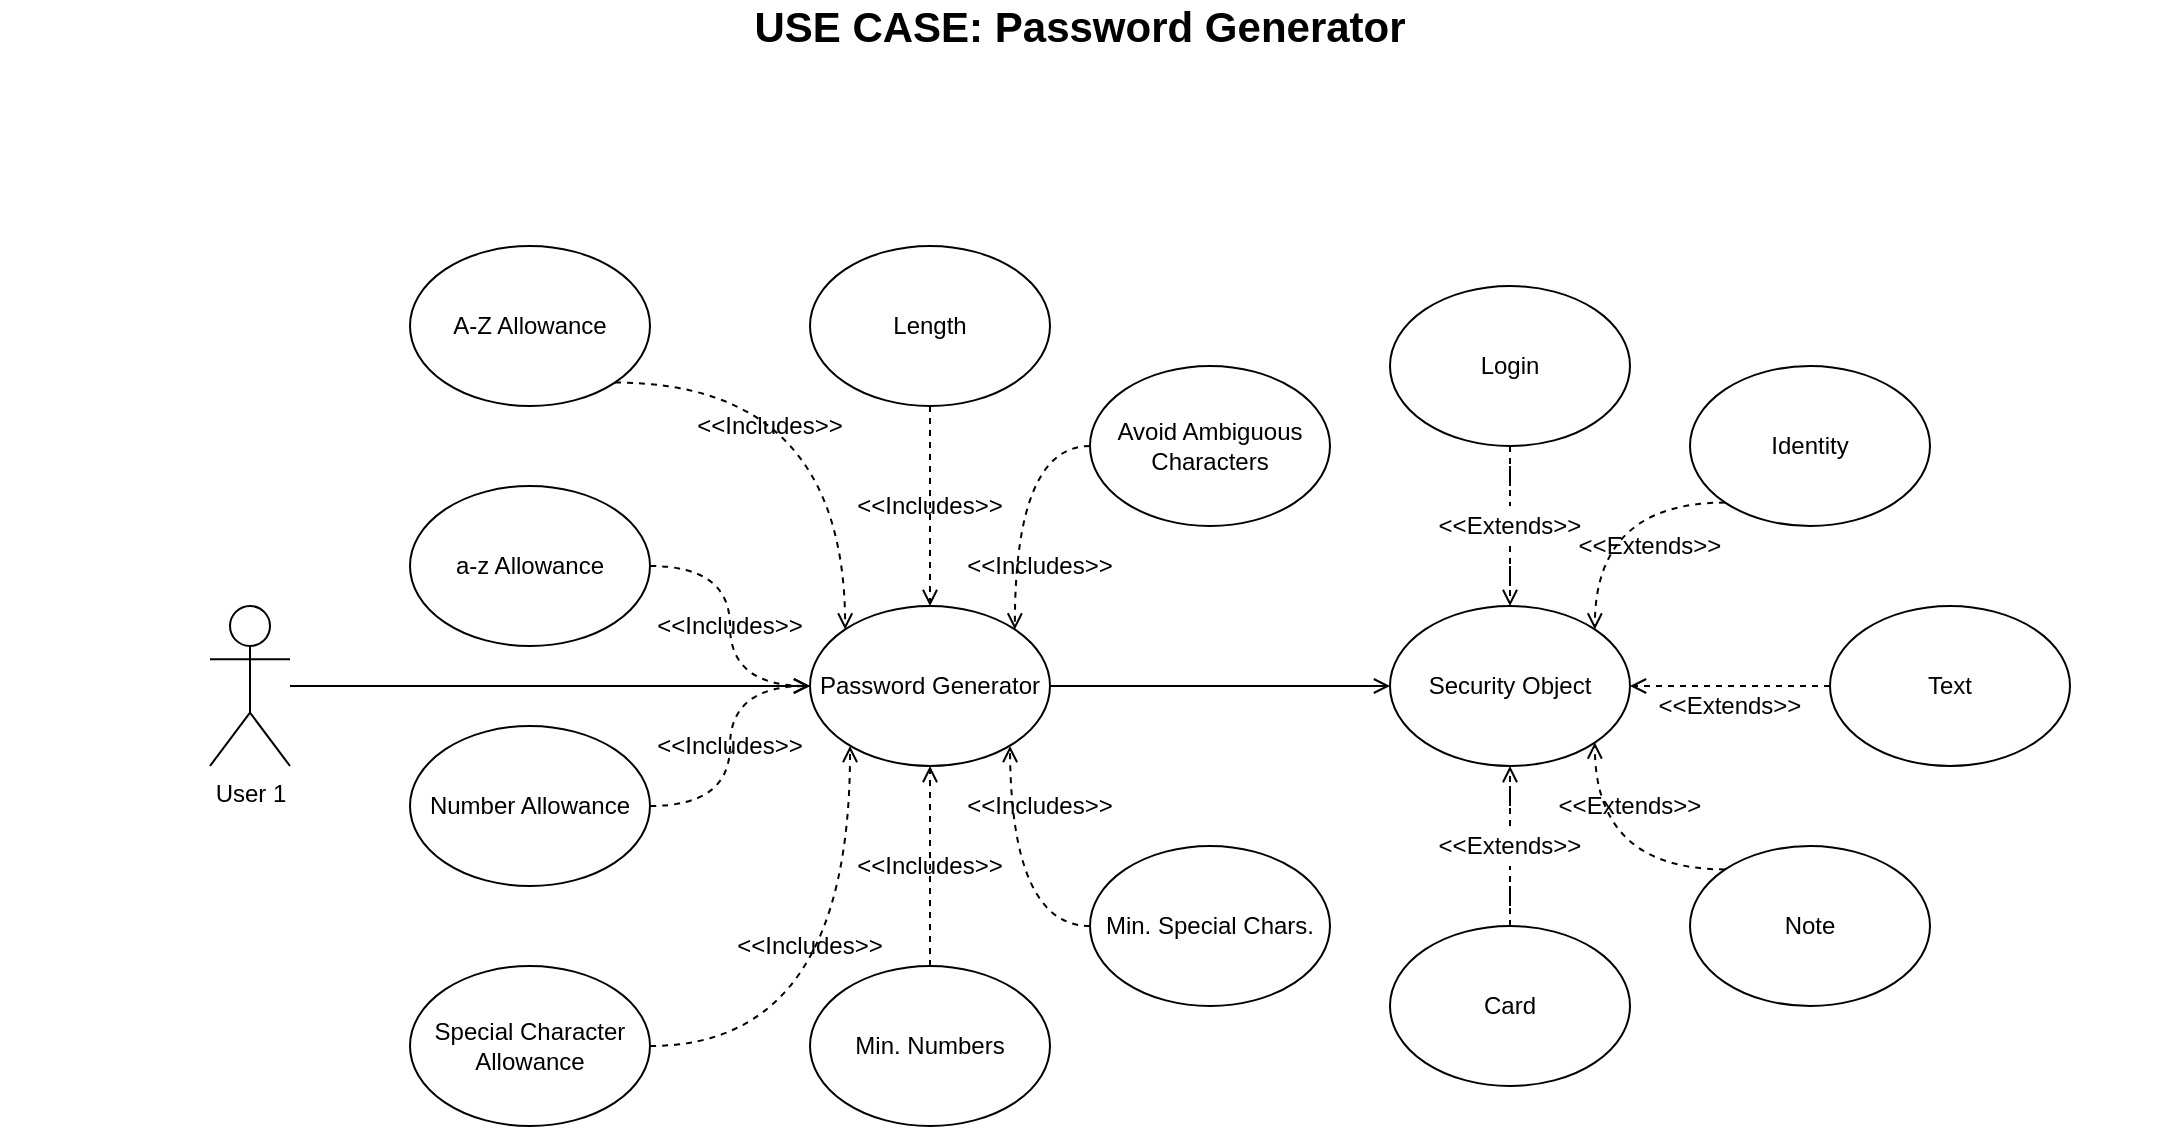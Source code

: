 <mxfile version="15.2.9" type="device"><diagram id="UfqHfTB1rHgXdDuT1XM5" name="Page-1"><mxGraphModel dx="1422" dy="717" grid="1" gridSize="10" guides="1" tooltips="1" connect="1" arrows="1" fold="1" page="1" pageScale="1" pageWidth="1100" pageHeight="850" math="0" shadow="0"><root><mxCell id="0"/><mxCell id="1" parent="0"/><mxCell id="G_ZBrWoOvWjeJptIt_Gt-12" value="User 1" style="shape=umlActor;verticalLabelPosition=bottom;verticalAlign=top;html=1;outlineConnect=0;" parent="1" vertex="1"><mxGeometry x="115" y="370" width="40" height="80" as="geometry"/></mxCell><mxCell id="G_ZBrWoOvWjeJptIt_Gt-80" style="edgeStyle=orthogonalEdgeStyle;rounded=0;orthogonalLoop=1;jettySize=auto;html=1;entryX=0;entryY=0.5;entryDx=0;entryDy=0;endArrow=open;endFill=0;" parent="1" source="G_ZBrWoOvWjeJptIt_Gt-13" target="G_ZBrWoOvWjeJptIt_Gt-76" edge="1"><mxGeometry relative="1" as="geometry"/></mxCell><mxCell id="G_ZBrWoOvWjeJptIt_Gt-13" value="Password Generator" style="ellipse;whiteSpace=wrap;html=1;" parent="1" vertex="1"><mxGeometry x="415" y="370" width="120" height="80" as="geometry"/></mxCell><mxCell id="G_ZBrWoOvWjeJptIt_Gt-14" value="" style="endArrow=none;html=1;entryX=0;entryY=0.5;entryDx=0;entryDy=0;" parent="1" source="G_ZBrWoOvWjeJptIt_Gt-12" target="G_ZBrWoOvWjeJptIt_Gt-13" edge="1"><mxGeometry width="50" height="50" relative="1" as="geometry"><mxPoint x="385" y="470" as="sourcePoint"/><mxPoint x="325" y="411" as="targetPoint"/></mxGeometry></mxCell><mxCell id="G_ZBrWoOvWjeJptIt_Gt-48" value="&lt;b&gt;&lt;font style=&quot;font-size: 21px&quot;&gt;USE CASE: Password Generator&lt;br&gt;&lt;/font&gt;&lt;/b&gt;" style="text;html=1;strokeColor=none;fillColor=none;align=center;verticalAlign=middle;whiteSpace=wrap;rounded=0;" parent="1" vertex="1"><mxGeometry x="10" y="70" width="1080" height="20" as="geometry"/></mxCell><mxCell id="G_ZBrWoOvWjeJptIt_Gt-51" style="edgeStyle=orthogonalEdgeStyle;rounded=0;orthogonalLoop=1;jettySize=auto;html=1;entryX=0.5;entryY=0;entryDx=0;entryDy=0;dashed=1;endArrow=open;endFill=0;" parent="1" source="G_ZBrWoOvWjeJptIt_Gt-49" target="G_ZBrWoOvWjeJptIt_Gt-13" edge="1"><mxGeometry relative="1" as="geometry"/></mxCell><mxCell id="G_ZBrWoOvWjeJptIt_Gt-49" value="Length" style="ellipse;whiteSpace=wrap;html=1;" parent="1" vertex="1"><mxGeometry x="415" y="190" width="120" height="80" as="geometry"/></mxCell><mxCell id="G_ZBrWoOvWjeJptIt_Gt-52" value="A-Z Allowance" style="ellipse;whiteSpace=wrap;html=1;" parent="1" vertex="1"><mxGeometry x="215" y="190" width="120" height="80" as="geometry"/></mxCell><mxCell id="G_ZBrWoOvWjeJptIt_Gt-53" value="a-z Allowance" style="ellipse;whiteSpace=wrap;html=1;" parent="1" vertex="1"><mxGeometry x="215" y="310" width="120" height="80" as="geometry"/></mxCell><mxCell id="G_ZBrWoOvWjeJptIt_Gt-55" value="Number Allowance" style="ellipse;whiteSpace=wrap;html=1;" parent="1" vertex="1"><mxGeometry x="215" y="430" width="120" height="80" as="geometry"/></mxCell><mxCell id="G_ZBrWoOvWjeJptIt_Gt-56" value="Special Character Allowance" style="ellipse;whiteSpace=wrap;html=1;" parent="1" vertex="1"><mxGeometry x="215" y="550" width="120" height="80" as="geometry"/></mxCell><mxCell id="G_ZBrWoOvWjeJptIt_Gt-64" style="edgeStyle=orthogonalEdgeStyle;rounded=0;orthogonalLoop=1;jettySize=auto;html=1;entryX=0.5;entryY=1;entryDx=0;entryDy=0;dashed=1;endArrow=open;endFill=0;" parent="1" source="G_ZBrWoOvWjeJptIt_Gt-57" target="G_ZBrWoOvWjeJptIt_Gt-13" edge="1"><mxGeometry relative="1" as="geometry"/></mxCell><mxCell id="G_ZBrWoOvWjeJptIt_Gt-57" value="Min. Numbers" style="ellipse;whiteSpace=wrap;html=1;" parent="1" vertex="1"><mxGeometry x="415" y="550" width="120" height="80" as="geometry"/></mxCell><mxCell id="G_ZBrWoOvWjeJptIt_Gt-58" value="&amp;lt;&amp;lt;Includes&amp;gt;&amp;gt;" style="text;html=1;strokeColor=none;fillColor=none;align=center;verticalAlign=middle;whiteSpace=wrap;rounded=0;" parent="1" vertex="1"><mxGeometry x="425" y="310" width="100" height="20" as="geometry"/></mxCell><mxCell id="G_ZBrWoOvWjeJptIt_Gt-60" style="edgeStyle=orthogonalEdgeStyle;rounded=1;orthogonalLoop=1;jettySize=auto;html=1;entryX=0;entryY=0;entryDx=0;entryDy=0;dashed=1;strokeWidth=1;endFill=0;endArrow=open;curved=1;exitX=1;exitY=1;exitDx=0;exitDy=0;" parent="1" source="G_ZBrWoOvWjeJptIt_Gt-52" target="G_ZBrWoOvWjeJptIt_Gt-13" edge="1"><mxGeometry relative="1" as="geometry"><mxPoint x="435" y="440" as="sourcePoint"/><mxPoint x="575" y="350" as="targetPoint"/></mxGeometry></mxCell><mxCell id="G_ZBrWoOvWjeJptIt_Gt-61" style="edgeStyle=orthogonalEdgeStyle;rounded=1;orthogonalLoop=1;jettySize=auto;html=1;entryX=0;entryY=0.5;entryDx=0;entryDy=0;dashed=1;strokeWidth=1;endFill=0;endArrow=open;curved=1;" parent="1" source="G_ZBrWoOvWjeJptIt_Gt-53" target="G_ZBrWoOvWjeJptIt_Gt-13" edge="1"><mxGeometry relative="1" as="geometry"><mxPoint x="435" y="440" as="sourcePoint"/><mxPoint x="575" y="350" as="targetPoint"/></mxGeometry></mxCell><mxCell id="G_ZBrWoOvWjeJptIt_Gt-62" style="edgeStyle=orthogonalEdgeStyle;rounded=1;orthogonalLoop=1;jettySize=auto;html=1;dashed=1;strokeWidth=1;endFill=0;endArrow=open;curved=1;exitX=1;exitY=0.5;exitDx=0;exitDy=0;" parent="1" source="G_ZBrWoOvWjeJptIt_Gt-55" target="G_ZBrWoOvWjeJptIt_Gt-13" edge="1"><mxGeometry relative="1" as="geometry"><mxPoint x="435" y="440" as="sourcePoint"/><mxPoint x="575" y="350" as="targetPoint"/></mxGeometry></mxCell><mxCell id="G_ZBrWoOvWjeJptIt_Gt-63" style="edgeStyle=orthogonalEdgeStyle;rounded=1;orthogonalLoop=1;jettySize=auto;html=1;dashed=1;strokeWidth=1;endFill=0;endArrow=open;curved=1;" parent="1" source="G_ZBrWoOvWjeJptIt_Gt-56" edge="1"><mxGeometry relative="1" as="geometry"><mxPoint x="435" y="440" as="sourcePoint"/><mxPoint x="435" y="440" as="targetPoint"/></mxGeometry></mxCell><mxCell id="G_ZBrWoOvWjeJptIt_Gt-65" value="Min. Special Chars." style="ellipse;whiteSpace=wrap;html=1;" parent="1" vertex="1"><mxGeometry x="555" y="490" width="120" height="80" as="geometry"/></mxCell><mxCell id="G_ZBrWoOvWjeJptIt_Gt-66" value="Avoid Ambiguous Characters" style="ellipse;whiteSpace=wrap;html=1;" parent="1" vertex="1"><mxGeometry x="555" y="250" width="120" height="80" as="geometry"/></mxCell><mxCell id="G_ZBrWoOvWjeJptIt_Gt-67" style="edgeStyle=orthogonalEdgeStyle;rounded=1;orthogonalLoop=1;jettySize=auto;html=1;dashed=1;strokeWidth=1;endFill=0;endArrow=open;curved=1;exitX=0;exitY=0.5;exitDx=0;exitDy=0;entryX=1;entryY=0;entryDx=0;entryDy=0;" parent="1" source="G_ZBrWoOvWjeJptIt_Gt-66" target="G_ZBrWoOvWjeJptIt_Gt-13" edge="1"><mxGeometry relative="1" as="geometry"><mxPoint x="435" y="440" as="sourcePoint"/><mxPoint x="515" y="490" as="targetPoint"/></mxGeometry></mxCell><mxCell id="G_ZBrWoOvWjeJptIt_Gt-68" style="edgeStyle=orthogonalEdgeStyle;rounded=1;orthogonalLoop=1;jettySize=auto;html=1;dashed=1;strokeWidth=1;endFill=0;endArrow=open;curved=1;exitX=0;exitY=0.5;exitDx=0;exitDy=0;" parent="1" source="G_ZBrWoOvWjeJptIt_Gt-65" edge="1"><mxGeometry relative="1" as="geometry"><mxPoint x="765" y="550" as="sourcePoint"/><mxPoint x="515" y="440" as="targetPoint"/></mxGeometry></mxCell><mxCell id="G_ZBrWoOvWjeJptIt_Gt-69" value="&amp;lt;&amp;lt;Includes&amp;gt;&amp;gt;" style="text;html=1;strokeColor=none;fillColor=none;align=center;verticalAlign=middle;whiteSpace=wrap;rounded=0;" parent="1" vertex="1"><mxGeometry x="425" y="490" width="100" height="20" as="geometry"/></mxCell><mxCell id="G_ZBrWoOvWjeJptIt_Gt-70" value="&amp;lt;&amp;lt;Includes&amp;gt;&amp;gt;" style="text;html=1;strokeColor=none;fillColor=none;align=center;verticalAlign=middle;whiteSpace=wrap;rounded=0;" parent="1" vertex="1"><mxGeometry x="365" y="530" width="100" height="20" as="geometry"/></mxCell><mxCell id="G_ZBrWoOvWjeJptIt_Gt-71" value="&amp;lt;&amp;lt;Includes&amp;gt;&amp;gt;" style="text;html=1;strokeColor=none;fillColor=none;align=center;verticalAlign=middle;whiteSpace=wrap;rounded=0;" parent="1" vertex="1"><mxGeometry x="325" y="430" width="100" height="20" as="geometry"/></mxCell><mxCell id="G_ZBrWoOvWjeJptIt_Gt-72" value="&amp;lt;&amp;lt;Includes&amp;gt;&amp;gt;" style="text;html=1;strokeColor=none;fillColor=none;align=center;verticalAlign=middle;whiteSpace=wrap;rounded=0;" parent="1" vertex="1"><mxGeometry x="325" y="370" width="100" height="20" as="geometry"/></mxCell><mxCell id="G_ZBrWoOvWjeJptIt_Gt-73" value="&amp;lt;&amp;lt;Includes&amp;gt;&amp;gt;" style="text;html=1;strokeColor=none;fillColor=none;align=center;verticalAlign=middle;whiteSpace=wrap;rounded=0;" parent="1" vertex="1"><mxGeometry x="345" y="270" width="100" height="20" as="geometry"/></mxCell><mxCell id="G_ZBrWoOvWjeJptIt_Gt-74" value="&amp;lt;&amp;lt;Includes&amp;gt;&amp;gt;" style="text;html=1;strokeColor=none;fillColor=none;align=center;verticalAlign=middle;whiteSpace=wrap;rounded=0;" parent="1" vertex="1"><mxGeometry x="480" y="340" width="100" height="20" as="geometry"/></mxCell><mxCell id="G_ZBrWoOvWjeJptIt_Gt-75" value="&amp;lt;&amp;lt;Includes&amp;gt;&amp;gt;" style="text;html=1;strokeColor=none;fillColor=none;align=center;verticalAlign=middle;whiteSpace=wrap;rounded=0;" parent="1" vertex="1"><mxGeometry x="480" y="460" width="100" height="20" as="geometry"/></mxCell><mxCell id="G_ZBrWoOvWjeJptIt_Gt-76" value="Security Object" style="ellipse;whiteSpace=wrap;html=1;" parent="1" vertex="1"><mxGeometry x="705" y="370" width="120" height="80" as="geometry"/></mxCell><mxCell id="G_ZBrWoOvWjeJptIt_Gt-89" style="edgeStyle=orthogonalEdgeStyle;rounded=0;orthogonalLoop=1;jettySize=auto;html=1;entryX=0.5;entryY=0;entryDx=0;entryDy=0;dashed=1;endArrow=open;endFill=0;startArrow=none;" parent="1" source="G_ZBrWoOvWjeJptIt_Gt-93" target="G_ZBrWoOvWjeJptIt_Gt-76" edge="1"><mxGeometry relative="1" as="geometry"/></mxCell><mxCell id="G_ZBrWoOvWjeJptIt_Gt-81" value="Login" style="ellipse;whiteSpace=wrap;html=1;" parent="1" vertex="1"><mxGeometry x="705" y="210" width="120" height="80" as="geometry"/></mxCell><mxCell id="G_ZBrWoOvWjeJptIt_Gt-88" style="edgeStyle=orthogonalEdgeStyle;rounded=0;orthogonalLoop=1;jettySize=auto;html=1;entryX=0.5;entryY=1;entryDx=0;entryDy=0;dashed=1;endArrow=open;endFill=0;startArrow=none;" parent="1" source="G_ZBrWoOvWjeJptIt_Gt-97" target="G_ZBrWoOvWjeJptIt_Gt-76" edge="1"><mxGeometry relative="1" as="geometry"/></mxCell><mxCell id="G_ZBrWoOvWjeJptIt_Gt-82" value="Card" style="ellipse;whiteSpace=wrap;html=1;" parent="1" vertex="1"><mxGeometry x="705" y="530" width="120" height="80" as="geometry"/></mxCell><mxCell id="G_ZBrWoOvWjeJptIt_Gt-83" value="Identity" style="ellipse;whiteSpace=wrap;html=1;" parent="1" vertex="1"><mxGeometry x="855" y="250" width="120" height="80" as="geometry"/></mxCell><mxCell id="G_ZBrWoOvWjeJptIt_Gt-84" value="Note" style="ellipse;whiteSpace=wrap;html=1;" parent="1" vertex="1"><mxGeometry x="855" y="490" width="120" height="80" as="geometry"/></mxCell><mxCell id="G_ZBrWoOvWjeJptIt_Gt-90" style="edgeStyle=orthogonalEdgeStyle;rounded=0;orthogonalLoop=1;jettySize=auto;html=1;entryX=1;entryY=0.5;entryDx=0;entryDy=0;dashed=1;endArrow=open;endFill=0;" parent="1" source="G_ZBrWoOvWjeJptIt_Gt-85" target="G_ZBrWoOvWjeJptIt_Gt-76" edge="1"><mxGeometry relative="1" as="geometry"/></mxCell><mxCell id="G_ZBrWoOvWjeJptIt_Gt-85" value="Text" style="ellipse;whiteSpace=wrap;html=1;" parent="1" vertex="1"><mxGeometry x="925" y="370" width="120" height="80" as="geometry"/></mxCell><mxCell id="G_ZBrWoOvWjeJptIt_Gt-91" style="edgeStyle=orthogonalEdgeStyle;rounded=1;orthogonalLoop=1;jettySize=auto;html=1;entryX=1;entryY=0;entryDx=0;entryDy=0;dashed=1;strokeWidth=1;endFill=0;endArrow=open;curved=1;exitX=0;exitY=1;exitDx=0;exitDy=0;" parent="1" source="G_ZBrWoOvWjeJptIt_Gt-83" target="G_ZBrWoOvWjeJptIt_Gt-76" edge="1"><mxGeometry relative="1" as="geometry"><mxPoint x="435" y="440" as="sourcePoint"/><mxPoint x="575" y="350" as="targetPoint"/></mxGeometry></mxCell><mxCell id="G_ZBrWoOvWjeJptIt_Gt-92" style="edgeStyle=orthogonalEdgeStyle;rounded=1;orthogonalLoop=1;jettySize=auto;html=1;dashed=1;strokeWidth=1;endFill=0;endArrow=open;curved=1;exitX=0;exitY=0;exitDx=0;exitDy=0;entryX=1;entryY=1;entryDx=0;entryDy=0;" parent="1" source="G_ZBrWoOvWjeJptIt_Gt-84" target="G_ZBrWoOvWjeJptIt_Gt-76" edge="1"><mxGeometry relative="1" as="geometry"><mxPoint x="882.574" y="328.284" as="sourcePoint"/><mxPoint x="815" y="460" as="targetPoint"/></mxGeometry></mxCell><mxCell id="G_ZBrWoOvWjeJptIt_Gt-93" value="&amp;lt;&amp;lt;Extends&amp;gt;&amp;gt;" style="text;html=1;strokeColor=none;fillColor=none;align=center;verticalAlign=middle;whiteSpace=wrap;rounded=0;" parent="1" vertex="1"><mxGeometry x="715" y="320" width="100" height="20" as="geometry"/></mxCell><mxCell id="G_ZBrWoOvWjeJptIt_Gt-94" value="" style="edgeStyle=orthogonalEdgeStyle;rounded=0;orthogonalLoop=1;jettySize=auto;html=1;entryX=0.5;entryY=0;entryDx=0;entryDy=0;dashed=1;endArrow=none;endFill=0;" parent="1" source="G_ZBrWoOvWjeJptIt_Gt-81" target="G_ZBrWoOvWjeJptIt_Gt-93" edge="1"><mxGeometry relative="1" as="geometry"><mxPoint x="765" y="330" as="sourcePoint"/><mxPoint x="765" y="370" as="targetPoint"/></mxGeometry></mxCell><mxCell id="G_ZBrWoOvWjeJptIt_Gt-95" value="&amp;lt;&amp;lt;Extends&amp;gt;&amp;gt;" style="text;html=1;strokeColor=none;fillColor=none;align=center;verticalAlign=middle;whiteSpace=wrap;rounded=0;" parent="1" vertex="1"><mxGeometry x="785" y="330" width="100" height="20" as="geometry"/></mxCell><mxCell id="G_ZBrWoOvWjeJptIt_Gt-96" value="&amp;lt;&amp;lt;Extends&amp;gt;&amp;gt;" style="text;html=1;strokeColor=none;fillColor=none;align=center;verticalAlign=middle;whiteSpace=wrap;rounded=0;" parent="1" vertex="1"><mxGeometry x="775" y="460" width="100" height="20" as="geometry"/></mxCell><mxCell id="G_ZBrWoOvWjeJptIt_Gt-97" value="&amp;lt;&amp;lt;Extends&amp;gt;&amp;gt;" style="text;html=1;strokeColor=none;fillColor=none;align=center;verticalAlign=middle;whiteSpace=wrap;rounded=0;" parent="1" vertex="1"><mxGeometry x="715" y="480" width="100" height="20" as="geometry"/></mxCell><mxCell id="G_ZBrWoOvWjeJptIt_Gt-98" value="" style="edgeStyle=orthogonalEdgeStyle;rounded=0;orthogonalLoop=1;jettySize=auto;html=1;entryX=0.5;entryY=1;entryDx=0;entryDy=0;dashed=1;endArrow=none;endFill=0;" parent="1" source="G_ZBrWoOvWjeJptIt_Gt-82" target="G_ZBrWoOvWjeJptIt_Gt-97" edge="1"><mxGeometry relative="1" as="geometry"><mxPoint x="765" y="490" as="sourcePoint"/><mxPoint x="765" y="450" as="targetPoint"/></mxGeometry></mxCell><mxCell id="G_ZBrWoOvWjeJptIt_Gt-100" value="&amp;lt;&amp;lt;Extends&amp;gt;&amp;gt;" style="text;html=1;strokeColor=none;fillColor=none;align=center;verticalAlign=middle;whiteSpace=wrap;rounded=0;" parent="1" vertex="1"><mxGeometry x="825" y="410" width="100" height="20" as="geometry"/></mxCell></root></mxGraphModel></diagram></mxfile>